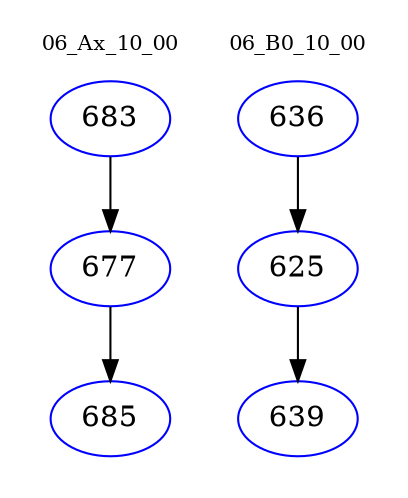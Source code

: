 digraph{
subgraph cluster_0 {
color = white
label = "06_Ax_10_00";
fontsize=10;
T0_683 [label="683", color="blue"]
T0_683 -> T0_677 [color="black"]
T0_677 [label="677", color="blue"]
T0_677 -> T0_685 [color="black"]
T0_685 [label="685", color="blue"]
}
subgraph cluster_1 {
color = white
label = "06_B0_10_00";
fontsize=10;
T1_636 [label="636", color="blue"]
T1_636 -> T1_625 [color="black"]
T1_625 [label="625", color="blue"]
T1_625 -> T1_639 [color="black"]
T1_639 [label="639", color="blue"]
}
}
